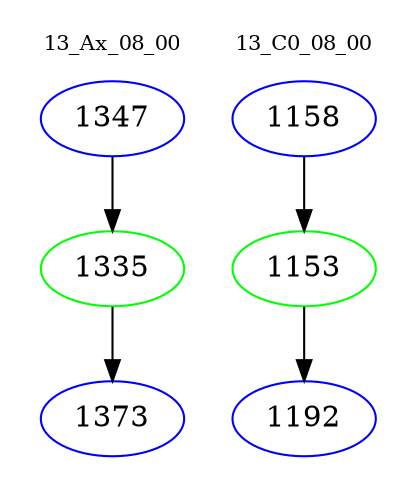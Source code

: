 digraph{
subgraph cluster_0 {
color = white
label = "13_Ax_08_00";
fontsize=10;
T0_1347 [label="1347", color="blue"]
T0_1347 -> T0_1335 [color="black"]
T0_1335 [label="1335", color="green"]
T0_1335 -> T0_1373 [color="black"]
T0_1373 [label="1373", color="blue"]
}
subgraph cluster_1 {
color = white
label = "13_C0_08_00";
fontsize=10;
T1_1158 [label="1158", color="blue"]
T1_1158 -> T1_1153 [color="black"]
T1_1153 [label="1153", color="green"]
T1_1153 -> T1_1192 [color="black"]
T1_1192 [label="1192", color="blue"]
}
}

